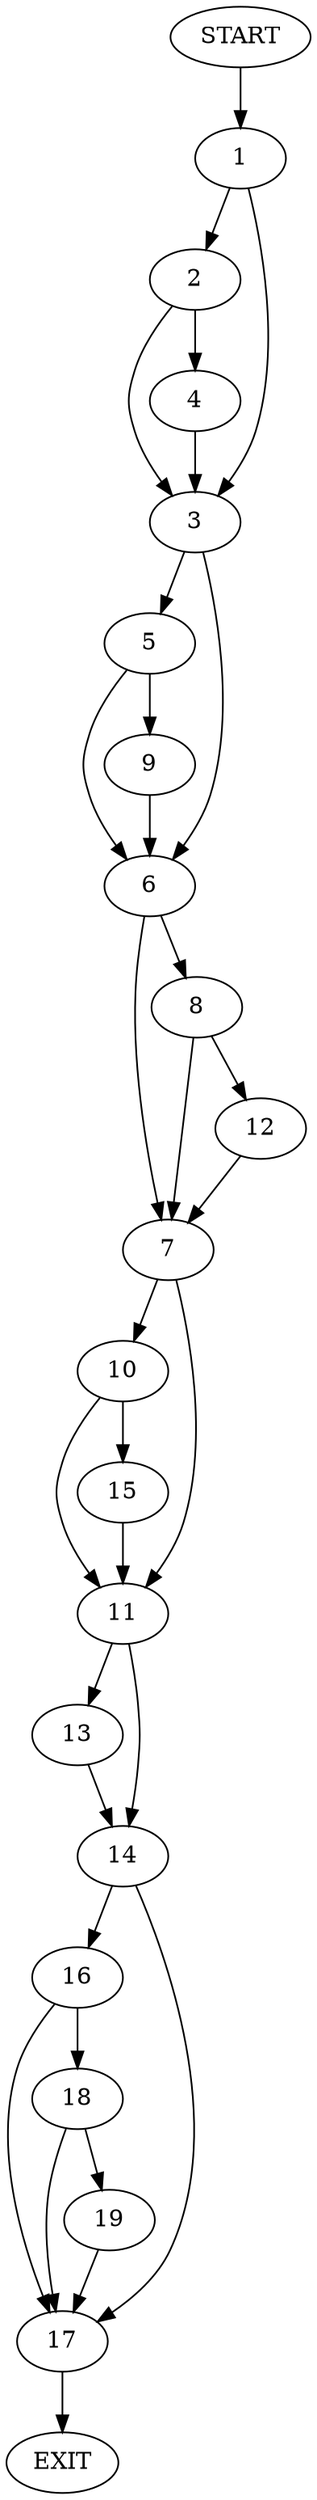 digraph {
0 [label="START"]
20 [label="EXIT"]
0 -> 1
1 -> 2
1 -> 3
2 -> 4
2 -> 3
3 -> 5
3 -> 6
4 -> 3
6 -> 7
6 -> 8
5 -> 9
5 -> 6
9 -> 6
7 -> 10
7 -> 11
8 -> 12
8 -> 7
12 -> 7
11 -> 13
11 -> 14
10 -> 15
10 -> 11
15 -> 11
14 -> 16
14 -> 17
13 -> 14
16 -> 18
16 -> 17
17 -> 20
18 -> 19
18 -> 17
19 -> 17
}
